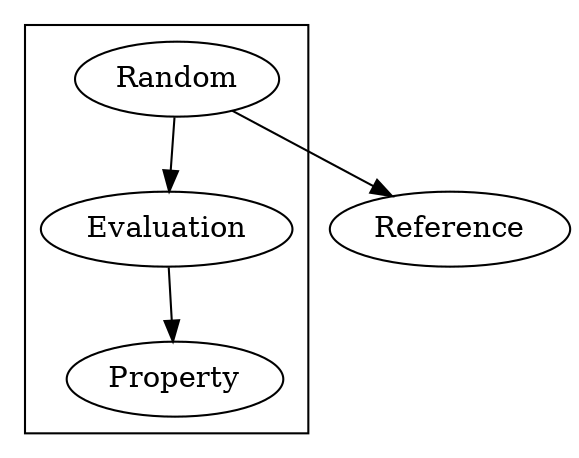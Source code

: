 digraph {
    subgraph cluster_0 {
        Input[label="Random"]
        Evaluation
        Analysis[label="Property" class="disabled"]
    }

    Reference

    Input -> Evaluation
    Evaluation -> Analysis[class="disabled"]
    Input -> Reference
    Reference -> Analysis[style=invis]
}
